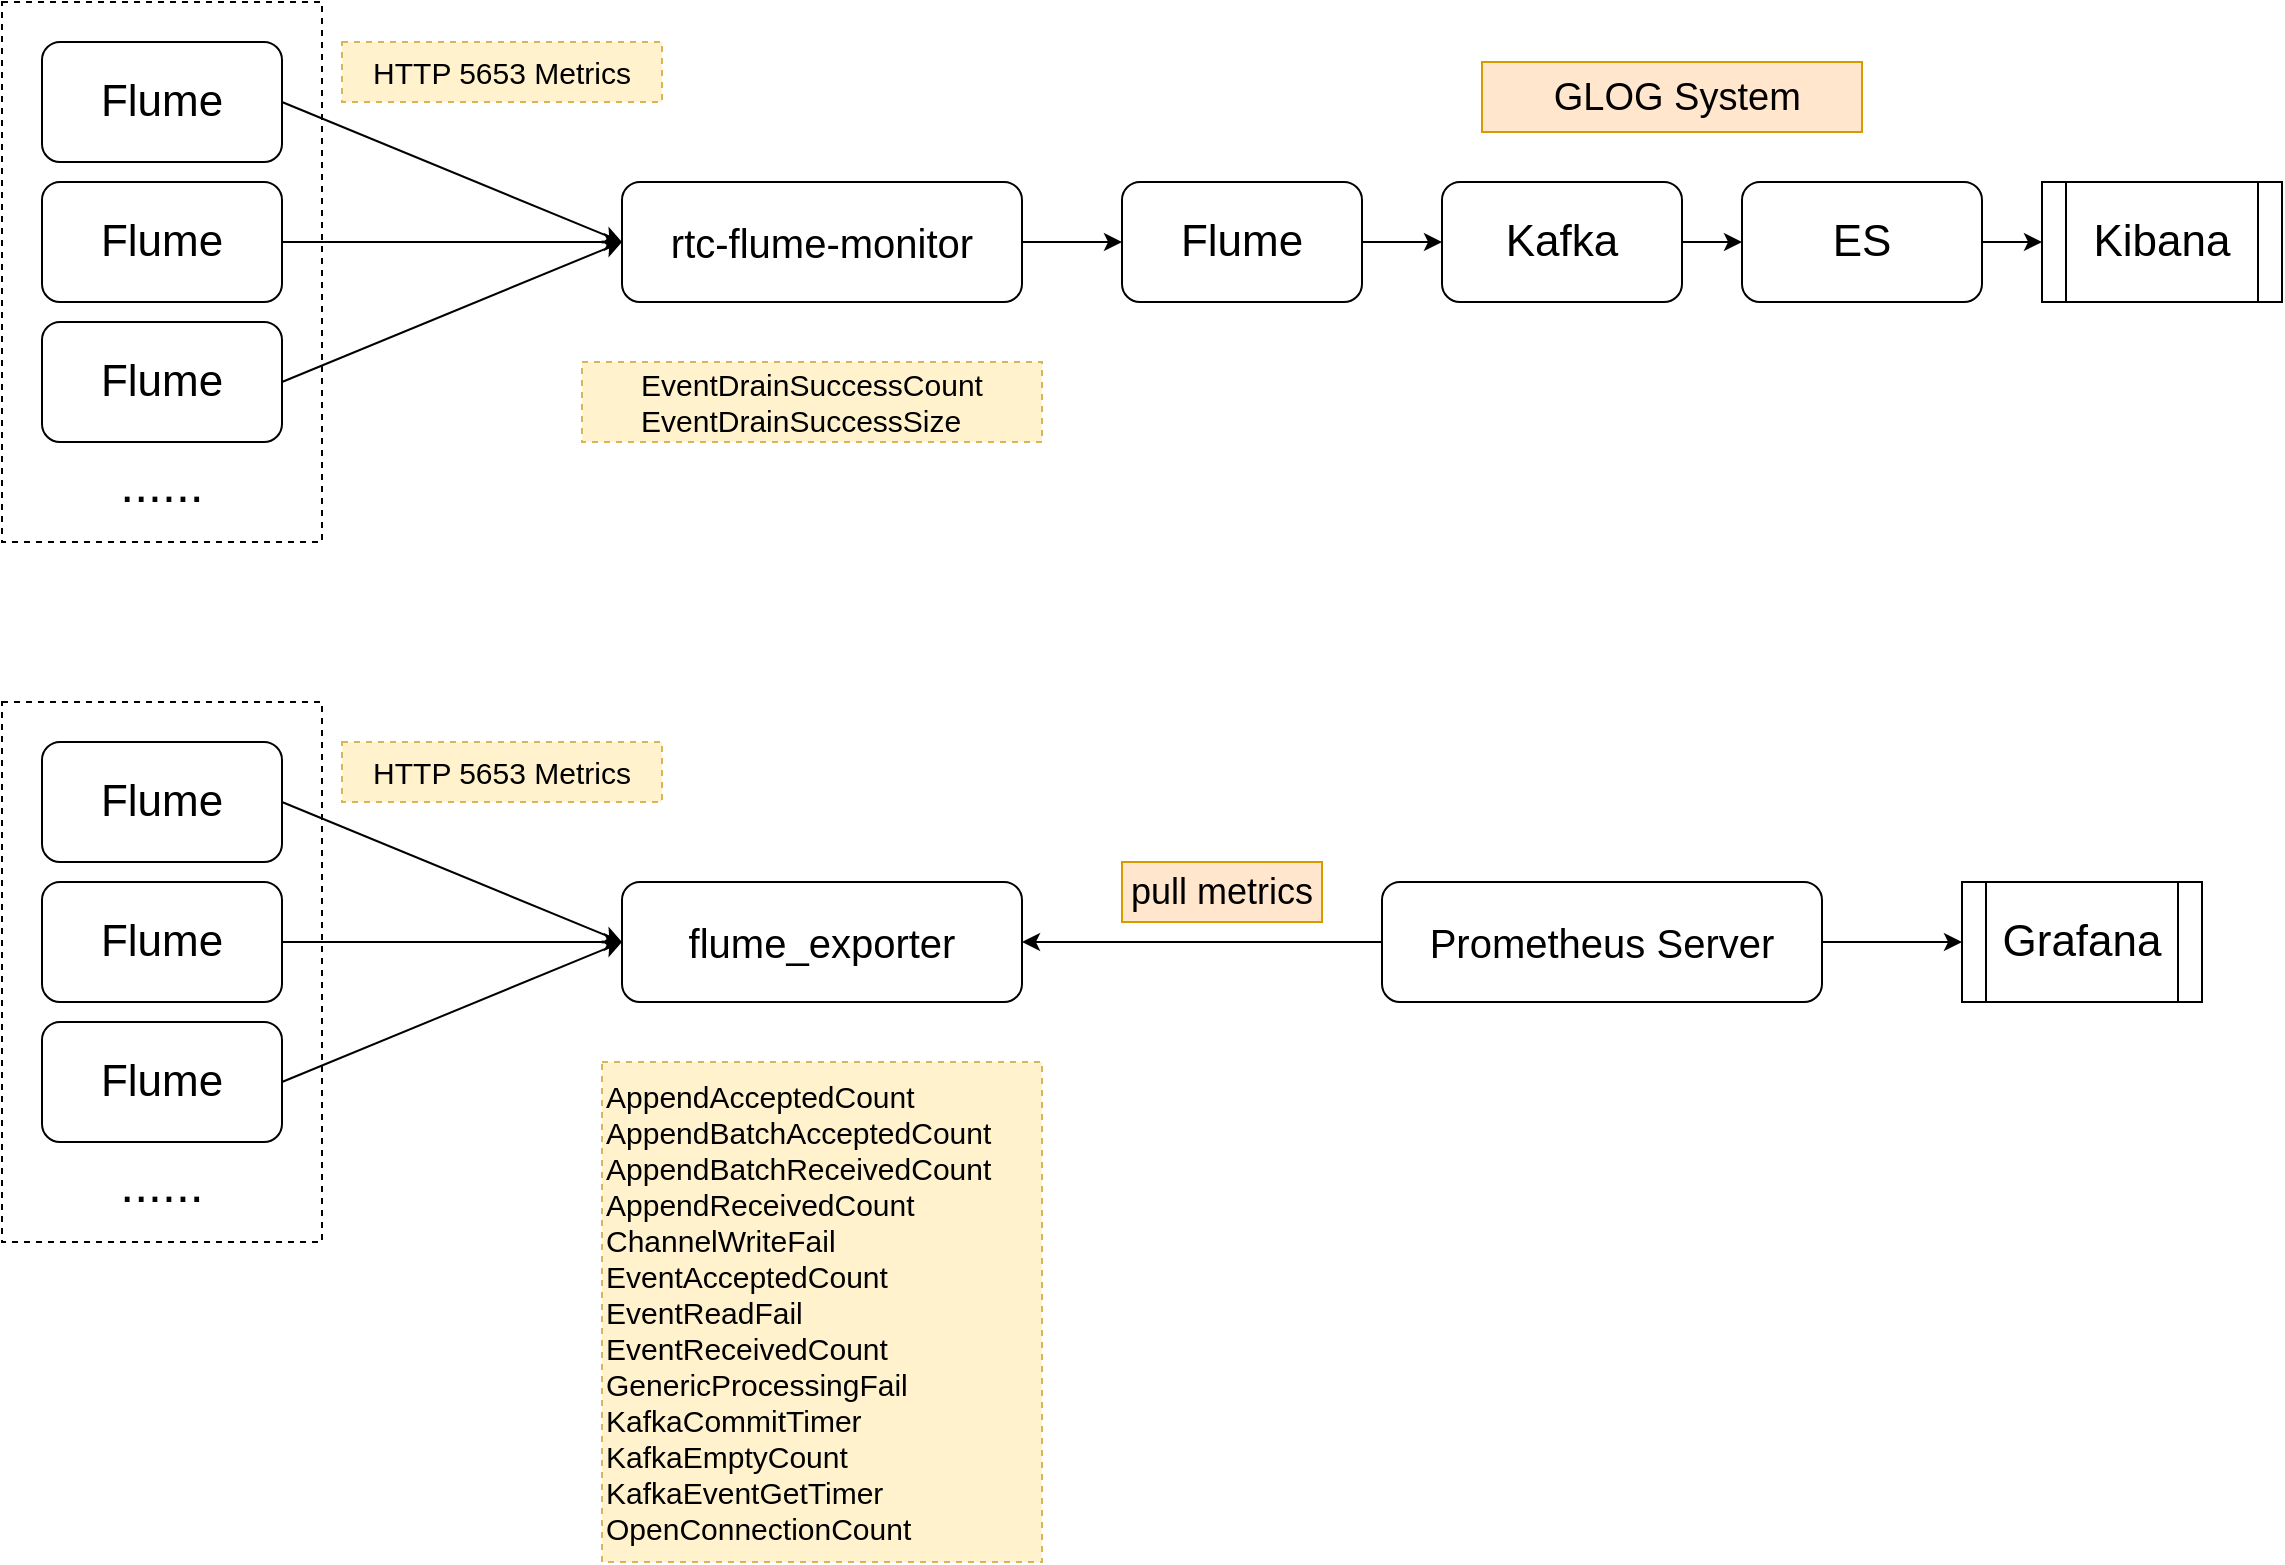 <mxfile version="13.0.8" type="github">
  <diagram id="joey8i4zDkAVkNtS49Aw" name="第 1 页">
    <mxGraphModel dx="1248" dy="686" grid="1" gridSize="10" guides="1" tooltips="1" connect="1" arrows="1" fold="1" page="1" pageScale="1" pageWidth="1920" pageHeight="1200" math="0" shadow="0">
      <root>
        <mxCell id="0" />
        <mxCell id="1" parent="0" />
        <mxCell id="NHZU6Stkqw4vY0_HKBbh-7" value="&lt;font style=&quot;font-size: 20px&quot;&gt;rtc-flume-monitor&lt;/font&gt;" style="rounded=1;whiteSpace=wrap;html=1;strokeWidth=1;fillColor=none;" parent="1" vertex="1">
          <mxGeometry x="540" y="380" width="200" height="60" as="geometry" />
        </mxCell>
        <mxCell id="NHZU6Stkqw4vY0_HKBbh-12" value="" style="group" parent="1" vertex="1" connectable="0">
          <mxGeometry x="230" y="290" width="160" height="270" as="geometry" />
        </mxCell>
        <mxCell id="NHZU6Stkqw4vY0_HKBbh-6" value="" style="rounded=0;whiteSpace=wrap;html=1;fillColor=none;dashed=1;strokeWidth=1;" parent="NHZU6Stkqw4vY0_HKBbh-12" vertex="1">
          <mxGeometry width="160" height="270" as="geometry" />
        </mxCell>
        <mxCell id="NHZU6Stkqw4vY0_HKBbh-1" value="&lt;font style=&quot;font-size: 22px&quot;&gt;Flume&lt;/font&gt;" style="rounded=1;whiteSpace=wrap;html=1;" parent="NHZU6Stkqw4vY0_HKBbh-12" vertex="1">
          <mxGeometry x="20" y="20" width="120" height="60" as="geometry" />
        </mxCell>
        <mxCell id="NHZU6Stkqw4vY0_HKBbh-2" value="&lt;font style=&quot;font-size: 22px&quot;&gt;Flume&lt;/font&gt;" style="rounded=1;whiteSpace=wrap;html=1;" parent="NHZU6Stkqw4vY0_HKBbh-12" vertex="1">
          <mxGeometry x="20" y="90" width="120" height="60" as="geometry" />
        </mxCell>
        <mxCell id="NHZU6Stkqw4vY0_HKBbh-3" value="&lt;font style=&quot;font-size: 22px&quot;&gt;Flume&lt;/font&gt;" style="rounded=1;whiteSpace=wrap;html=1;" parent="NHZU6Stkqw4vY0_HKBbh-12" vertex="1">
          <mxGeometry x="20" y="160" width="120" height="60" as="geometry" />
        </mxCell>
        <mxCell id="NHZU6Stkqw4vY0_HKBbh-4" value="&lt;font style=&quot;font-size: 25px&quot;&gt;......&lt;/font&gt;" style="text;html=1;strokeColor=none;fillColor=none;align=center;verticalAlign=middle;whiteSpace=wrap;rounded=0;" parent="NHZU6Stkqw4vY0_HKBbh-12" vertex="1">
          <mxGeometry x="60" y="230" width="40" height="20" as="geometry" />
        </mxCell>
        <mxCell id="NHZU6Stkqw4vY0_HKBbh-13" value="" style="endArrow=classic;html=1;exitX=1;exitY=0.5;exitDx=0;exitDy=0;entryX=0;entryY=0.5;entryDx=0;entryDy=0;" parent="1" source="NHZU6Stkqw4vY0_HKBbh-1" target="NHZU6Stkqw4vY0_HKBbh-7" edge="1">
          <mxGeometry width="50" height="50" relative="1" as="geometry">
            <mxPoint x="530" y="570" as="sourcePoint" />
            <mxPoint x="580" y="520" as="targetPoint" />
          </mxGeometry>
        </mxCell>
        <mxCell id="NHZU6Stkqw4vY0_HKBbh-14" value="" style="endArrow=classic;html=1;exitX=1;exitY=0.5;exitDx=0;exitDy=0;entryX=0;entryY=0.5;entryDx=0;entryDy=0;" parent="1" source="NHZU6Stkqw4vY0_HKBbh-2" target="NHZU6Stkqw4vY0_HKBbh-7" edge="1">
          <mxGeometry width="50" height="50" relative="1" as="geometry">
            <mxPoint x="570" y="540" as="sourcePoint" />
            <mxPoint x="620" y="490" as="targetPoint" />
          </mxGeometry>
        </mxCell>
        <mxCell id="NHZU6Stkqw4vY0_HKBbh-15" value="" style="endArrow=classic;html=1;exitX=1;exitY=0.5;exitDx=0;exitDy=0;entryX=0;entryY=0.5;entryDx=0;entryDy=0;" parent="1" source="NHZU6Stkqw4vY0_HKBbh-3" target="NHZU6Stkqw4vY0_HKBbh-7" edge="1">
          <mxGeometry width="50" height="50" relative="1" as="geometry">
            <mxPoint x="460" y="570" as="sourcePoint" />
            <mxPoint x="510" y="520" as="targetPoint" />
          </mxGeometry>
        </mxCell>
        <mxCell id="NHZU6Stkqw4vY0_HKBbh-16" value="&lt;font style=&quot;font-size: 15px&quot;&gt;HTTP 5653 Metrics&lt;/font&gt;" style="text;html=1;strokeColor=#d6b656;fillColor=#fff2cc;align=center;verticalAlign=middle;whiteSpace=wrap;rounded=0;dashed=1;" parent="1" vertex="1">
          <mxGeometry x="400" y="310" width="160" height="30" as="geometry" />
        </mxCell>
        <mxCell id="NHZU6Stkqw4vY0_HKBbh-17" value="&lt;div style=&quot;text-align: left&quot;&gt;&lt;span style=&quot;font-size: 15px&quot;&gt;EventDrainSuccessCount&lt;/span&gt;&lt;/div&gt;&lt;font&gt;&lt;div style=&quot;text-align: left&quot;&gt;&lt;span style=&quot;font-size: 15px&quot;&gt;EventDrainSuccessSize&lt;/span&gt;&lt;/div&gt;&lt;/font&gt;" style="text;html=1;strokeColor=#d6b656;fillColor=#fff2cc;align=center;verticalAlign=middle;whiteSpace=wrap;rounded=0;dashed=1;" parent="1" vertex="1">
          <mxGeometry x="520" y="470" width="230" height="40" as="geometry" />
        </mxCell>
        <mxCell id="NHZU6Stkqw4vY0_HKBbh-19" value="&lt;font style=&quot;font-size: 22px&quot;&gt;Flume&lt;/font&gt;" style="rounded=1;whiteSpace=wrap;html=1;" parent="1" vertex="1">
          <mxGeometry x="790" y="380" width="120" height="60" as="geometry" />
        </mxCell>
        <mxCell id="NHZU6Stkqw4vY0_HKBbh-20" value="" style="endArrow=classic;html=1;exitX=1;exitY=0.5;exitDx=0;exitDy=0;entryX=0;entryY=0.5;entryDx=0;entryDy=0;" parent="1" source="NHZU6Stkqw4vY0_HKBbh-7" target="NHZU6Stkqw4vY0_HKBbh-19" edge="1">
          <mxGeometry width="50" height="50" relative="1" as="geometry">
            <mxPoint x="850" y="540" as="sourcePoint" />
            <mxPoint x="900" y="490" as="targetPoint" />
          </mxGeometry>
        </mxCell>
        <mxCell id="NHZU6Stkqw4vY0_HKBbh-23" value="&lt;font style=&quot;font-size: 22px&quot;&gt;Kafka&lt;/font&gt;" style="rounded=1;whiteSpace=wrap;html=1;strokeWidth=1;fillColor=none;" parent="1" vertex="1">
          <mxGeometry x="950" y="380" width="120" height="60" as="geometry" />
        </mxCell>
        <mxCell id="NHZU6Stkqw4vY0_HKBbh-25" value="" style="endArrow=classic;html=1;exitX=1;exitY=0.5;exitDx=0;exitDy=0;entryX=0;entryY=0.5;entryDx=0;entryDy=0;" parent="1" source="NHZU6Stkqw4vY0_HKBbh-19" target="NHZU6Stkqw4vY0_HKBbh-23" edge="1">
          <mxGeometry width="50" height="50" relative="1" as="geometry">
            <mxPoint x="930" y="520" as="sourcePoint" />
            <mxPoint x="980" y="470" as="targetPoint" />
          </mxGeometry>
        </mxCell>
        <mxCell id="NHZU6Stkqw4vY0_HKBbh-26" value="&lt;font style=&quot;font-size: 22px&quot;&gt;ES&lt;/font&gt;" style="rounded=1;whiteSpace=wrap;html=1;strokeWidth=1;fillColor=none;" parent="1" vertex="1">
          <mxGeometry x="1100" y="380" width="120" height="60" as="geometry" />
        </mxCell>
        <mxCell id="NHZU6Stkqw4vY0_HKBbh-27" value="" style="endArrow=classic;html=1;exitX=1;exitY=0.5;exitDx=0;exitDy=0;entryX=0;entryY=0.5;entryDx=0;entryDy=0;" parent="1" source="NHZU6Stkqw4vY0_HKBbh-23" target="NHZU6Stkqw4vY0_HKBbh-26" edge="1">
          <mxGeometry width="50" height="50" relative="1" as="geometry">
            <mxPoint x="1160" y="490" as="sourcePoint" />
            <mxPoint x="1210" y="440" as="targetPoint" />
          </mxGeometry>
        </mxCell>
        <mxCell id="NHZU6Stkqw4vY0_HKBbh-28" value="&lt;font style=&quot;font-size: 22px&quot;&gt;Kibana&lt;/font&gt;" style="shape=process;whiteSpace=wrap;html=1;backgroundOutline=1;strokeWidth=1;fillColor=none;" parent="1" vertex="1">
          <mxGeometry x="1250" y="380" width="120" height="60" as="geometry" />
        </mxCell>
        <mxCell id="NHZU6Stkqw4vY0_HKBbh-29" value="" style="endArrow=classic;html=1;exitX=1;exitY=0.5;exitDx=0;exitDy=0;entryX=0;entryY=0.5;entryDx=0;entryDy=0;" parent="1" source="NHZU6Stkqw4vY0_HKBbh-26" target="NHZU6Stkqw4vY0_HKBbh-28" edge="1">
          <mxGeometry width="50" height="50" relative="1" as="geometry">
            <mxPoint x="1190" y="520" as="sourcePoint" />
            <mxPoint x="1240" y="470" as="targetPoint" />
          </mxGeometry>
        </mxCell>
        <mxCell id="NHZU6Stkqw4vY0_HKBbh-30" value="&lt;span style=&quot;font-size: 19px&quot;&gt;&amp;nbsp;GLOG System&lt;/span&gt;" style="text;html=1;strokeColor=#d79b00;fillColor=#ffe6cc;align=center;verticalAlign=middle;whiteSpace=wrap;rounded=0;" parent="1" vertex="1">
          <mxGeometry x="970" y="320" width="190" height="35" as="geometry" />
        </mxCell>
        <mxCell id="8snfYQQL1OkyhRyIiCZM-1" value="&lt;font style=&quot;font-size: 20px&quot;&gt;flume_exporter&lt;/font&gt;" style="rounded=1;whiteSpace=wrap;html=1;strokeWidth=1;fillColor=none;" vertex="1" parent="1">
          <mxGeometry x="540" y="730" width="200" height="60" as="geometry" />
        </mxCell>
        <mxCell id="8snfYQQL1OkyhRyIiCZM-2" value="" style="group" vertex="1" connectable="0" parent="1">
          <mxGeometry x="230" y="640" width="160" height="270" as="geometry" />
        </mxCell>
        <mxCell id="8snfYQQL1OkyhRyIiCZM-3" value="" style="rounded=0;whiteSpace=wrap;html=1;fillColor=none;dashed=1;strokeWidth=1;" vertex="1" parent="8snfYQQL1OkyhRyIiCZM-2">
          <mxGeometry width="160" height="270" as="geometry" />
        </mxCell>
        <mxCell id="8snfYQQL1OkyhRyIiCZM-4" value="&lt;font style=&quot;font-size: 22px&quot;&gt;Flume&lt;/font&gt;" style="rounded=1;whiteSpace=wrap;html=1;" vertex="1" parent="8snfYQQL1OkyhRyIiCZM-2">
          <mxGeometry x="20" y="20" width="120" height="60" as="geometry" />
        </mxCell>
        <mxCell id="8snfYQQL1OkyhRyIiCZM-5" value="&lt;font style=&quot;font-size: 22px&quot;&gt;Flume&lt;/font&gt;" style="rounded=1;whiteSpace=wrap;html=1;" vertex="1" parent="8snfYQQL1OkyhRyIiCZM-2">
          <mxGeometry x="20" y="90" width="120" height="60" as="geometry" />
        </mxCell>
        <mxCell id="8snfYQQL1OkyhRyIiCZM-6" value="&lt;font style=&quot;font-size: 22px&quot;&gt;Flume&lt;/font&gt;" style="rounded=1;whiteSpace=wrap;html=1;" vertex="1" parent="8snfYQQL1OkyhRyIiCZM-2">
          <mxGeometry x="20" y="160" width="120" height="60" as="geometry" />
        </mxCell>
        <mxCell id="8snfYQQL1OkyhRyIiCZM-7" value="&lt;font style=&quot;font-size: 25px&quot;&gt;......&lt;/font&gt;" style="text;html=1;strokeColor=none;fillColor=none;align=center;verticalAlign=middle;whiteSpace=wrap;rounded=0;" vertex="1" parent="8snfYQQL1OkyhRyIiCZM-2">
          <mxGeometry x="60" y="230" width="40" height="20" as="geometry" />
        </mxCell>
        <mxCell id="8snfYQQL1OkyhRyIiCZM-8" value="" style="endArrow=classic;html=1;exitX=1;exitY=0.5;exitDx=0;exitDy=0;entryX=0;entryY=0.5;entryDx=0;entryDy=0;" edge="1" parent="1" source="8snfYQQL1OkyhRyIiCZM-4" target="8snfYQQL1OkyhRyIiCZM-1">
          <mxGeometry width="50" height="50" relative="1" as="geometry">
            <mxPoint x="530" y="920" as="sourcePoint" />
            <mxPoint x="580" y="870" as="targetPoint" />
          </mxGeometry>
        </mxCell>
        <mxCell id="8snfYQQL1OkyhRyIiCZM-9" value="" style="endArrow=classic;html=1;exitX=1;exitY=0.5;exitDx=0;exitDy=0;entryX=0;entryY=0.5;entryDx=0;entryDy=0;" edge="1" parent="1" source="8snfYQQL1OkyhRyIiCZM-5" target="8snfYQQL1OkyhRyIiCZM-1">
          <mxGeometry width="50" height="50" relative="1" as="geometry">
            <mxPoint x="570" y="890" as="sourcePoint" />
            <mxPoint x="620" y="840" as="targetPoint" />
          </mxGeometry>
        </mxCell>
        <mxCell id="8snfYQQL1OkyhRyIiCZM-10" value="" style="endArrow=classic;html=1;exitX=1;exitY=0.5;exitDx=0;exitDy=0;entryX=0;entryY=0.5;entryDx=0;entryDy=0;" edge="1" parent="1" source="8snfYQQL1OkyhRyIiCZM-6" target="8snfYQQL1OkyhRyIiCZM-1">
          <mxGeometry width="50" height="50" relative="1" as="geometry">
            <mxPoint x="460" y="920" as="sourcePoint" />
            <mxPoint x="510" y="870" as="targetPoint" />
          </mxGeometry>
        </mxCell>
        <mxCell id="8snfYQQL1OkyhRyIiCZM-11" value="&lt;font style=&quot;font-size: 15px&quot;&gt;HTTP 5653 Metrics&lt;/font&gt;" style="text;html=1;strokeColor=#d6b656;fillColor=#fff2cc;align=center;verticalAlign=middle;whiteSpace=wrap;rounded=0;dashed=1;" vertex="1" parent="1">
          <mxGeometry x="400" y="660" width="160" height="30" as="geometry" />
        </mxCell>
        <mxCell id="8snfYQQL1OkyhRyIiCZM-12" value="&lt;font style=&quot;font-size: 15px&quot;&gt;&lt;div&gt;AppendAcceptedCount&lt;/div&gt;&lt;div&gt;AppendBatchAcceptedCount&lt;/div&gt;&lt;div&gt;AppendBatchReceivedCount&lt;/div&gt;&lt;div&gt;AppendReceivedCount&lt;/div&gt;&lt;div&gt;ChannelWriteFail&lt;/div&gt;&lt;div&gt;EventAcceptedCount&lt;/div&gt;&lt;div&gt;EventReadFail&lt;/div&gt;&lt;div&gt;EventReceivedCount&lt;/div&gt;&lt;div&gt;GenericProcessingFail&lt;/div&gt;&lt;div&gt;KafkaCommitTimer&lt;/div&gt;&lt;div&gt;KafkaEmptyCount&lt;/div&gt;&lt;div&gt;KafkaEventGetTimer&lt;/div&gt;&lt;div&gt;OpenConnectionCount&lt;/div&gt;&lt;/font&gt;" style="text;html=1;strokeColor=#d6b656;fillColor=#fff2cc;align=left;verticalAlign=middle;whiteSpace=wrap;rounded=0;dashed=1;" vertex="1" parent="1">
          <mxGeometry x="530" y="820" width="220" height="250" as="geometry" />
        </mxCell>
        <mxCell id="8snfYQQL1OkyhRyIiCZM-13" value="&lt;font style=&quot;font-size: 20px&quot;&gt;Prometheus Server&lt;/font&gt;" style="rounded=1;whiteSpace=wrap;html=1;" vertex="1" parent="1">
          <mxGeometry x="920" y="730" width="220" height="60" as="geometry" />
        </mxCell>
        <mxCell id="8snfYQQL1OkyhRyIiCZM-14" value="" style="endArrow=classic;html=1;entryX=1;entryY=0.5;entryDx=0;entryDy=0;exitX=0;exitY=0.5;exitDx=0;exitDy=0;" edge="1" parent="1" source="8snfYQQL1OkyhRyIiCZM-13" target="8snfYQQL1OkyhRyIiCZM-1">
          <mxGeometry width="50" height="50" relative="1" as="geometry">
            <mxPoint x="880" y="870" as="sourcePoint" />
            <mxPoint x="930" y="820" as="targetPoint" />
          </mxGeometry>
        </mxCell>
        <mxCell id="8snfYQQL1OkyhRyIiCZM-15" value="&lt;font style=&quot;font-size: 18px&quot;&gt;pull metrics&lt;/font&gt;" style="text;html=1;strokeColor=#d79b00;fillColor=#ffe6cc;align=center;verticalAlign=middle;whiteSpace=wrap;rounded=0;" vertex="1" parent="1">
          <mxGeometry x="790" y="720" width="100" height="30" as="geometry" />
        </mxCell>
        <mxCell id="8snfYQQL1OkyhRyIiCZM-16" value="&lt;font style=&quot;font-size: 22px&quot;&gt;Grafana&lt;/font&gt;" style="shape=process;whiteSpace=wrap;html=1;backgroundOutline=1;strokeWidth=1;fillColor=none;" vertex="1" parent="1">
          <mxGeometry x="1210" y="730" width="120" height="60" as="geometry" />
        </mxCell>
        <mxCell id="8snfYQQL1OkyhRyIiCZM-17" value="" style="endArrow=classic;html=1;exitX=1;exitY=0.5;exitDx=0;exitDy=0;" edge="1" parent="1" source="8snfYQQL1OkyhRyIiCZM-13" target="8snfYQQL1OkyhRyIiCZM-16">
          <mxGeometry width="50" height="50" relative="1" as="geometry">
            <mxPoint x="1180" y="940" as="sourcePoint" />
            <mxPoint x="1230" y="890" as="targetPoint" />
          </mxGeometry>
        </mxCell>
      </root>
    </mxGraphModel>
  </diagram>
</mxfile>
